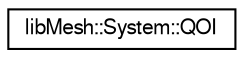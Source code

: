 digraph "Graphical Class Hierarchy"
{
  edge [fontname="FreeSans",fontsize="10",labelfontname="FreeSans",labelfontsize="10"];
  node [fontname="FreeSans",fontsize="10",shape=record];
  rankdir="LR";
  Node1 [label="libMesh::System::QOI",height=0.2,width=0.4,color="black", fillcolor="white", style="filled",URL="$classlibMesh_1_1System_1_1QOI.html"];
}
